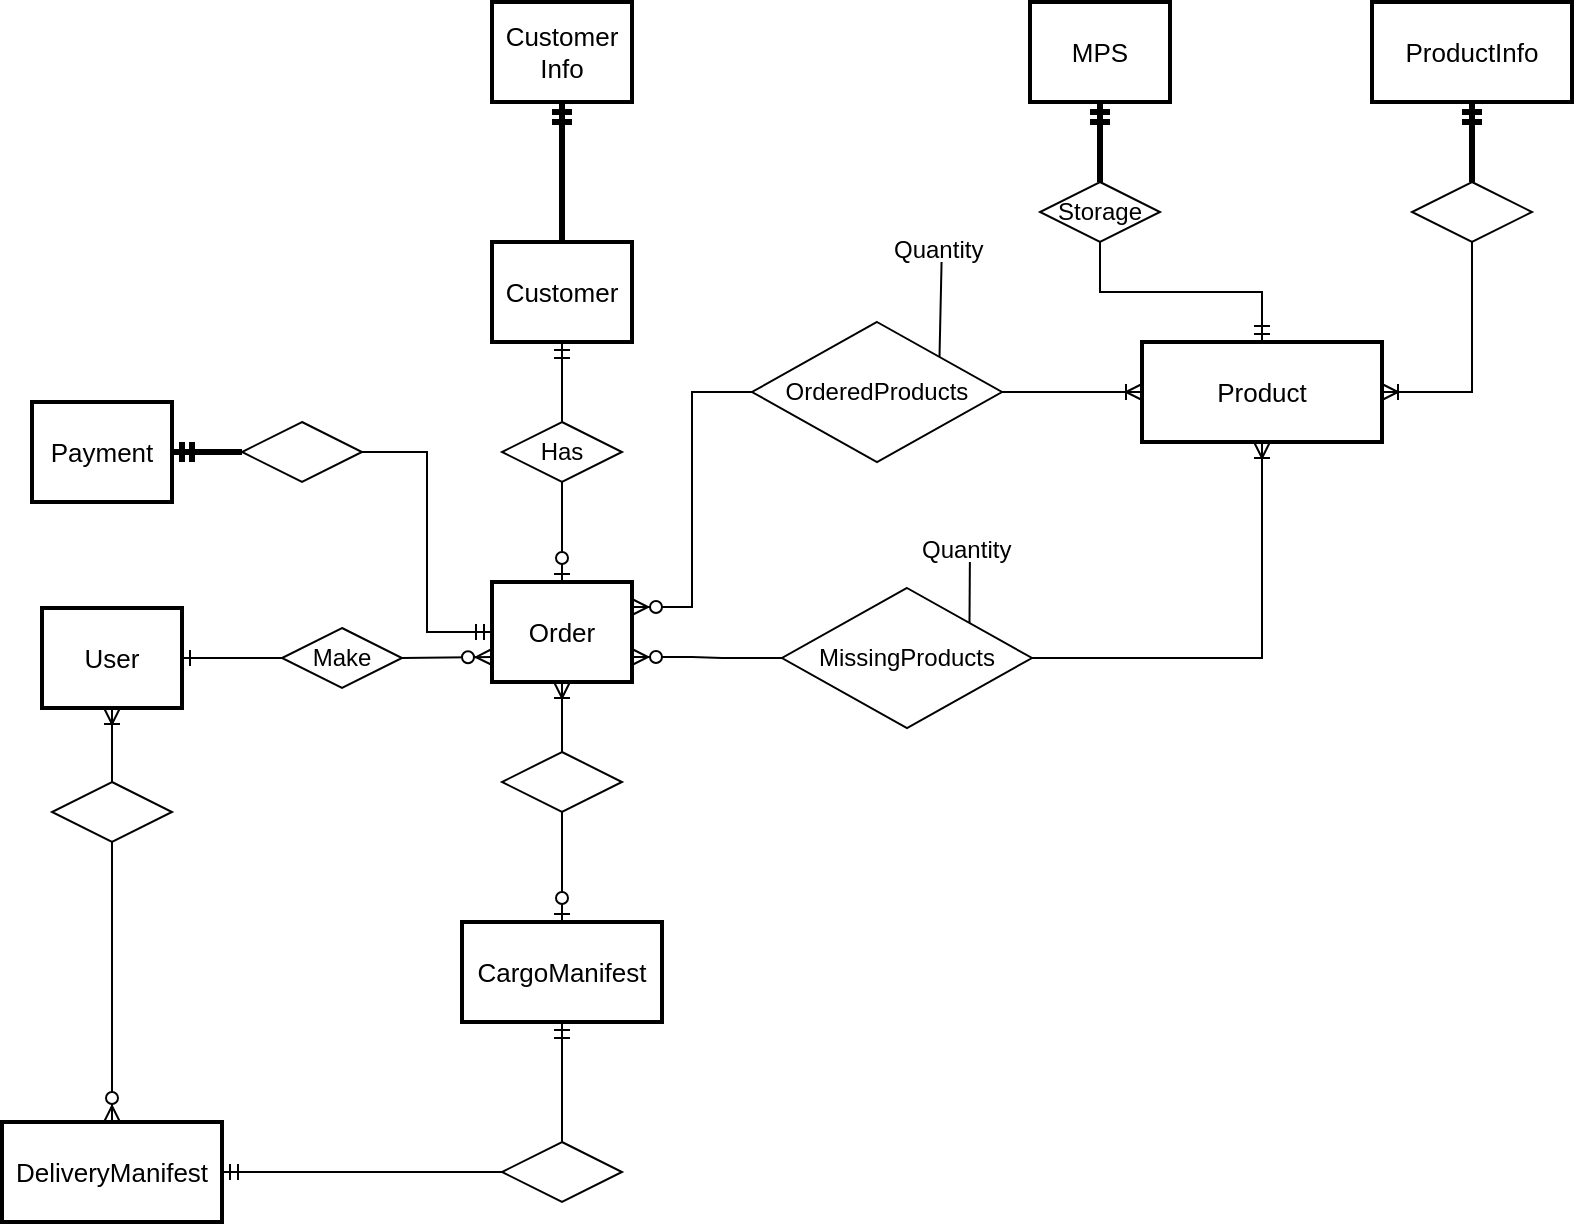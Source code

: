 <mxfile version="21.3.2" type="device">
  <diagram id="fc1f3b67-3c9b-b1b3-7705-706421d27264" name="ERD Habit Tracker app">
    <mxGraphModel dx="1674" dy="796" grid="1" gridSize="10" guides="1" tooltips="1" connect="1" arrows="1" fold="1" page="1" pageScale="1" pageWidth="850" pageHeight="1100" background="none" math="0" shadow="0">
      <root>
        <mxCell id="0" />
        <mxCell id="1" parent="0" />
        <mxCell id="4a63a70a29bb4ada-19" value="Order" style="strokeWidth=2;whiteSpace=wrap;html=1;align=center;fontSize=13;fontFamily=Helvetica;shadow=0;" parent="1" vertex="1">
          <mxGeometry x="295" y="330" width="70" height="50" as="geometry" />
        </mxCell>
        <mxCell id="zjym_Dsfzuyl0e8LM0LR-1" value="User" style="strokeWidth=2;whiteSpace=wrap;html=1;align=center;fontSize=13;fontFamily=Helvetica;shadow=0;" parent="1" vertex="1">
          <mxGeometry x="70" y="343" width="70" height="50" as="geometry" />
        </mxCell>
        <mxCell id="zjym_Dsfzuyl0e8LM0LR-2" value="Customer" style="strokeWidth=2;whiteSpace=wrap;html=1;align=center;fontSize=13;fontFamily=Helvetica;shadow=0;" parent="1" vertex="1">
          <mxGeometry x="295" y="160" width="70" height="50" as="geometry" />
        </mxCell>
        <mxCell id="zjym_Dsfzuyl0e8LM0LR-3" value="Product" style="strokeWidth=2;whiteSpace=wrap;html=1;align=center;fontSize=13;fontFamily=Helvetica;shadow=0;" parent="1" vertex="1">
          <mxGeometry x="620" y="210" width="120" height="50" as="geometry" />
        </mxCell>
        <mxCell id="zjym_Dsfzuyl0e8LM0LR-11" value="CargoManifest" style="strokeWidth=2;whiteSpace=wrap;html=1;align=center;fontSize=13;fontFamily=Helvetica;shadow=0;" parent="1" vertex="1">
          <mxGeometry x="280" y="500" width="100" height="50" as="geometry" />
        </mxCell>
        <mxCell id="zjym_Dsfzuyl0e8LM0LR-15" value="MPS" style="strokeWidth=2;whiteSpace=wrap;html=1;align=center;fontSize=13;fontFamily=Helvetica;shadow=0;" parent="1" vertex="1">
          <mxGeometry x="564" y="40" width="70" height="50" as="geometry" />
        </mxCell>
        <mxCell id="zjym_Dsfzuyl0e8LM0LR-17" value="Make" style="rhombus;whiteSpace=wrap;html=1;shadow=0;" parent="1" vertex="1">
          <mxGeometry x="190" y="353" width="60" height="30" as="geometry" />
        </mxCell>
        <mxCell id="zjym_Dsfzuyl0e8LM0LR-21" value="" style="edgeStyle=entityRelationEdgeStyle;fontSize=12;html=1;endArrow=ERone;endFill=1;rounded=0;exitX=0;exitY=0.5;exitDx=0;exitDy=0;entryX=1;entryY=0.5;entryDx=0;entryDy=0;" parent="1" source="zjym_Dsfzuyl0e8LM0LR-17" target="zjym_Dsfzuyl0e8LM0LR-1" edge="1">
          <mxGeometry width="100" height="100" relative="1" as="geometry">
            <mxPoint x="190" y="410" as="sourcePoint" />
            <mxPoint x="230" y="410" as="targetPoint" />
          </mxGeometry>
        </mxCell>
        <mxCell id="zjym_Dsfzuyl0e8LM0LR-22" value="Storage" style="rhombus;whiteSpace=wrap;html=1;shadow=0;" parent="1" vertex="1">
          <mxGeometry x="569" y="130" width="60" height="30" as="geometry" />
        </mxCell>
        <mxCell id="zjym_Dsfzuyl0e8LM0LR-25" value="" style="fontSize=12;html=1;endArrow=ERmandOne;rounded=0;entryX=0.5;entryY=1;entryDx=0;entryDy=0;strokeWidth=3;edgeStyle=orthogonalEdgeStyle;" parent="1" source="zjym_Dsfzuyl0e8LM0LR-22" target="zjym_Dsfzuyl0e8LM0LR-15" edge="1">
          <mxGeometry width="100" height="100" relative="1" as="geometry">
            <mxPoint x="680" y="110" as="sourcePoint" />
            <mxPoint x="890" y="200" as="targetPoint" />
          </mxGeometry>
        </mxCell>
        <mxCell id="zjym_Dsfzuyl0e8LM0LR-26" value="" style="fontSize=12;html=1;endArrow=ERmandOne;rounded=0;entryX=0.5;entryY=0;entryDx=0;entryDy=0;exitX=0.5;exitY=1;exitDx=0;exitDy=0;edgeStyle=orthogonalEdgeStyle;" parent="1" source="zjym_Dsfzuyl0e8LM0LR-22" target="zjym_Dsfzuyl0e8LM0LR-3" edge="1">
          <mxGeometry width="100" height="100" relative="1" as="geometry">
            <mxPoint x="690" y="120" as="sourcePoint" />
            <mxPoint x="690" y="80" as="targetPoint" />
          </mxGeometry>
        </mxCell>
        <mxCell id="zjym_Dsfzuyl0e8LM0LR-27" value="Has" style="rhombus;whiteSpace=wrap;html=1;shadow=0;" parent="1" vertex="1">
          <mxGeometry x="300" y="250" width="60" height="30" as="geometry" />
        </mxCell>
        <mxCell id="zjym_Dsfzuyl0e8LM0LR-28" value="" style="fontSize=12;html=1;endArrow=ERmandOne;rounded=0;" parent="1" source="zjym_Dsfzuyl0e8LM0LR-27" target="zjym_Dsfzuyl0e8LM0LR-2" edge="1">
          <mxGeometry width="100" height="100" relative="1" as="geometry">
            <mxPoint x="325" y="250" as="sourcePoint" />
            <mxPoint x="325" y="210" as="targetPoint" />
          </mxGeometry>
        </mxCell>
        <mxCell id="zjym_Dsfzuyl0e8LM0LR-30" value="DeliveryManifest" style="strokeWidth=2;whiteSpace=wrap;html=1;align=center;fontSize=13;fontFamily=Helvetica;shadow=0;" parent="1" vertex="1">
          <mxGeometry x="50" y="600" width="110" height="50" as="geometry" />
        </mxCell>
        <mxCell id="zjym_Dsfzuyl0e8LM0LR-31" value="" style="rhombus;whiteSpace=wrap;html=1;shadow=0;" parent="1" vertex="1">
          <mxGeometry x="75" y="430" width="60" height="30" as="geometry" />
        </mxCell>
        <mxCell id="zjym_Dsfzuyl0e8LM0LR-37" value="" style="fontSize=12;html=1;endArrow=ERzeroToOne;endFill=1;rounded=0;exitX=0.5;exitY=1;exitDx=0;exitDy=0;entryX=0.5;entryY=0;entryDx=0;entryDy=0;" parent="1" source="zjym_Dsfzuyl0e8LM0LR-27" target="4a63a70a29bb4ada-19" edge="1">
          <mxGeometry width="100" height="100" relative="1" as="geometry">
            <mxPoint x="260" y="365" as="sourcePoint" />
            <mxPoint x="300" y="365" as="targetPoint" />
          </mxGeometry>
        </mxCell>
        <mxCell id="zjym_Dsfzuyl0e8LM0LR-40" value="" style="rhombus;whiteSpace=wrap;html=1;shadow=0;" parent="1" vertex="1">
          <mxGeometry x="300" y="610" width="60" height="30" as="geometry" />
        </mxCell>
        <mxCell id="zjym_Dsfzuyl0e8LM0LR-43" value="" style="rhombus;whiteSpace=wrap;html=1;shadow=0;" parent="1" vertex="1">
          <mxGeometry x="300" y="415" width="60" height="30" as="geometry" />
        </mxCell>
        <mxCell id="zjym_Dsfzuyl0e8LM0LR-44" value="" style="fontSize=12;html=1;endArrow=ERzeroToOne;endFill=1;rounded=0;exitX=0.5;exitY=1;exitDx=0;exitDy=0;entryX=0.5;entryY=0;entryDx=0;entryDy=0;edgeStyle=orthogonalEdgeStyle;" parent="1" source="zjym_Dsfzuyl0e8LM0LR-43" target="zjym_Dsfzuyl0e8LM0LR-11" edge="1">
          <mxGeometry width="100" height="100" relative="1" as="geometry">
            <mxPoint x="490" y="375" as="sourcePoint" />
            <mxPoint x="230" y="525" as="targetPoint" />
          </mxGeometry>
        </mxCell>
        <mxCell id="zjym_Dsfzuyl0e8LM0LR-45" value="" style="fontSize=12;html=1;endArrow=ERoneToMany;rounded=0;exitX=0.5;exitY=0;exitDx=0;exitDy=0;entryX=0.5;entryY=1;entryDx=0;entryDy=0;edgeStyle=orthogonalEdgeStyle;" parent="1" source="zjym_Dsfzuyl0e8LM0LR-43" target="4a63a70a29bb4ada-19" edge="1">
          <mxGeometry width="100" height="100" relative="1" as="geometry">
            <mxPoint x="440" y="480" as="sourcePoint" />
            <mxPoint x="370" y="380" as="targetPoint" />
          </mxGeometry>
        </mxCell>
        <mxCell id="zjym_Dsfzuyl0e8LM0LR-46" value="OrderedProducts" style="rhombus;whiteSpace=wrap;html=1;shadow=0;" parent="1" vertex="1">
          <mxGeometry x="425" y="200" width="125" height="70" as="geometry" />
        </mxCell>
        <mxCell id="zjym_Dsfzuyl0e8LM0LR-47" value="" style="edgeStyle=entityRelationEdgeStyle;fontSize=12;html=1;endArrow=ERzeroToMany;endFill=1;rounded=0;entryX=1;entryY=0.25;entryDx=0;entryDy=0;exitX=0;exitY=0.5;exitDx=0;exitDy=0;" parent="1" source="zjym_Dsfzuyl0e8LM0LR-46" target="4a63a70a29bb4ada-19" edge="1">
          <mxGeometry width="100" height="100" relative="1" as="geometry">
            <mxPoint x="370" y="480" as="sourcePoint" />
            <mxPoint x="470" y="380" as="targetPoint" />
          </mxGeometry>
        </mxCell>
        <mxCell id="zjym_Dsfzuyl0e8LM0LR-48" value="" style="edgeStyle=entityRelationEdgeStyle;fontSize=12;html=1;endArrow=ERoneToMany;rounded=0;entryX=0;entryY=0.5;entryDx=0;entryDy=0;exitX=1;exitY=0.5;exitDx=0;exitDy=0;" parent="1" source="zjym_Dsfzuyl0e8LM0LR-46" target="zjym_Dsfzuyl0e8LM0LR-3" edge="1">
          <mxGeometry width="100" height="100" relative="1" as="geometry">
            <mxPoint x="370" y="480" as="sourcePoint" />
            <mxPoint x="470" y="380" as="targetPoint" />
          </mxGeometry>
        </mxCell>
        <mxCell id="zjym_Dsfzuyl0e8LM0LR-52" value="Quantity" style="text;strokeColor=none;fillColor=none;spacingLeft=4;spacingRight=4;overflow=hidden;rotatable=0;points=[[0,0.5],[1,0.5]];portConstraint=eastwest;fontSize=12;" parent="1" vertex="1">
          <mxGeometry x="490" y="150" width="60" height="20" as="geometry" />
        </mxCell>
        <mxCell id="zjym_Dsfzuyl0e8LM0LR-55" value="" style="endArrow=none;html=1;rounded=0;exitX=1;exitY=0;exitDx=0;exitDy=0;" parent="1" source="zjym_Dsfzuyl0e8LM0LR-46" target="zjym_Dsfzuyl0e8LM0LR-52" edge="1">
          <mxGeometry relative="1" as="geometry">
            <mxPoint x="380" y="310" as="sourcePoint" />
            <mxPoint x="540" y="310" as="targetPoint" />
          </mxGeometry>
        </mxCell>
        <mxCell id="tHHhSHE9g-unbZuYOxYO-2" value="" style="fontSize=12;html=1;endArrow=ERzeroToMany;endFill=1;rounded=0;exitX=0.5;exitY=1;exitDx=0;exitDy=0;entryX=0.5;entryY=0;entryDx=0;entryDy=0;" parent="1" source="zjym_Dsfzuyl0e8LM0LR-31" target="zjym_Dsfzuyl0e8LM0LR-30" edge="1">
          <mxGeometry width="100" height="100" relative="1" as="geometry">
            <mxPoint x="140" y="485" as="sourcePoint" />
            <mxPoint x="240" y="385" as="targetPoint" />
          </mxGeometry>
        </mxCell>
        <mxCell id="tHHhSHE9g-unbZuYOxYO-4" value="" style="fontSize=12;html=1;endArrow=ERzeroToMany;endFill=1;rounded=0;exitX=1;exitY=0.5;exitDx=0;exitDy=0;entryX=0;entryY=0.75;entryDx=0;entryDy=0;" parent="1" source="zjym_Dsfzuyl0e8LM0LR-17" target="4a63a70a29bb4ada-19" edge="1">
          <mxGeometry width="100" height="100" relative="1" as="geometry">
            <mxPoint x="115" y="460" as="sourcePoint" />
            <mxPoint x="115" y="510" as="targetPoint" />
          </mxGeometry>
        </mxCell>
        <mxCell id="tP17oHUK5N-2ztj91m9C-2" value="MissingProducts" style="rhombus;whiteSpace=wrap;html=1;shadow=0;" parent="1" vertex="1">
          <mxGeometry x="440" y="333" width="125" height="70" as="geometry" />
        </mxCell>
        <mxCell id="tP17oHUK5N-2ztj91m9C-3" value="" style="edgeStyle=entityRelationEdgeStyle;fontSize=12;html=1;endArrow=ERzeroToMany;endFill=1;rounded=0;entryX=1;entryY=0.75;entryDx=0;entryDy=0;exitX=0;exitY=0.5;exitDx=0;exitDy=0;" parent="1" source="tP17oHUK5N-2ztj91m9C-2" target="4a63a70a29bb4ada-19" edge="1">
          <mxGeometry width="100" height="100" relative="1" as="geometry">
            <mxPoint x="435" y="245" as="sourcePoint" />
            <mxPoint x="375" y="365" as="targetPoint" />
          </mxGeometry>
        </mxCell>
        <mxCell id="tP17oHUK5N-2ztj91m9C-4" value="" style="edgeStyle=orthogonalEdgeStyle;fontSize=12;html=1;endArrow=ERoneToMany;rounded=0;exitX=1;exitY=0.5;exitDx=0;exitDy=0;entryX=0.5;entryY=1;entryDx=0;entryDy=0;" parent="1" source="tP17oHUK5N-2ztj91m9C-2" target="zjym_Dsfzuyl0e8LM0LR-3" edge="1">
          <mxGeometry width="100" height="100" relative="1" as="geometry">
            <mxPoint x="560" y="245" as="sourcePoint" />
            <mxPoint x="630" y="245" as="targetPoint" />
          </mxGeometry>
        </mxCell>
        <mxCell id="tP17oHUK5N-2ztj91m9C-5" value="Quantity" style="text;strokeColor=none;fillColor=none;spacingLeft=4;spacingRight=4;overflow=hidden;rotatable=0;points=[[0,0.5],[1,0.5]];portConstraint=eastwest;fontSize=12;" parent="1" vertex="1">
          <mxGeometry x="504" y="300" width="60" height="20" as="geometry" />
        </mxCell>
        <mxCell id="tP17oHUK5N-2ztj91m9C-6" value="" style="endArrow=none;html=1;rounded=0;exitX=1;exitY=0;exitDx=0;exitDy=0;" parent="1" source="tP17oHUK5N-2ztj91m9C-2" target="tP17oHUK5N-2ztj91m9C-5" edge="1">
          <mxGeometry relative="1" as="geometry">
            <mxPoint x="548.211" y="348.998" as="sourcePoint" />
            <mxPoint x="590" y="440" as="targetPoint" />
          </mxGeometry>
        </mxCell>
        <mxCell id="eB0scZXVC4urR15_1VLf-1" value="Payment" style="strokeWidth=2;whiteSpace=wrap;html=1;align=center;fontSize=13;fontFamily=Helvetica;shadow=0;" parent="1" vertex="1">
          <mxGeometry x="65" y="240" width="70" height="50" as="geometry" />
        </mxCell>
        <mxCell id="eB0scZXVC4urR15_1VLf-2" value="" style="rhombus;whiteSpace=wrap;html=1;shadow=0;" parent="1" vertex="1">
          <mxGeometry x="170" y="250" width="60" height="30" as="geometry" />
        </mxCell>
        <mxCell id="eB0scZXVC4urR15_1VLf-3" value="" style="fontSize=12;html=1;endArrow=ERmandOne;rounded=0;exitX=1;exitY=0.5;exitDx=0;exitDy=0;entryX=0;entryY=0.5;entryDx=0;entryDy=0;edgeStyle=orthogonalEdgeStyle;" parent="1" source="eB0scZXVC4urR15_1VLf-2" target="4a63a70a29bb4ada-19" edge="1">
          <mxGeometry width="100" height="100" relative="1" as="geometry">
            <mxPoint x="340" y="260" as="sourcePoint" />
            <mxPoint x="340" y="220" as="targetPoint" />
          </mxGeometry>
        </mxCell>
        <mxCell id="eB0scZXVC4urR15_1VLf-4" value="" style="fontSize=12;html=1;endArrow=ERmandOne;rounded=0;exitX=0;exitY=0.5;exitDx=0;exitDy=0;entryX=1;entryY=0.5;entryDx=0;entryDy=0;edgeStyle=orthogonalEdgeStyle;strokeWidth=3;" parent="1" source="eB0scZXVC4urR15_1VLf-2" target="eB0scZXVC4urR15_1VLf-1" edge="1">
          <mxGeometry width="100" height="100" relative="1" as="geometry">
            <mxPoint x="280" y="295" as="sourcePoint" />
            <mxPoint x="305" y="365" as="targetPoint" />
          </mxGeometry>
        </mxCell>
        <mxCell id="9SBdAsA8HXev21idvt50-1" value="Customer&lt;br&gt;Info" style="strokeWidth=2;whiteSpace=wrap;html=1;align=center;fontSize=13;fontFamily=Helvetica;shadow=0;" parent="1" vertex="1">
          <mxGeometry x="295" y="40" width="70" height="50" as="geometry" />
        </mxCell>
        <mxCell id="9SBdAsA8HXev21idvt50-2" value="" style="fontSize=12;html=1;endArrow=ERmandOne;rounded=0;entryX=0.5;entryY=1;entryDx=0;entryDy=0;edgeStyle=orthogonalEdgeStyle;strokeWidth=3;exitX=0.5;exitY=0;exitDx=0;exitDy=0;" parent="1" source="zjym_Dsfzuyl0e8LM0LR-2" target="9SBdAsA8HXev21idvt50-1" edge="1">
          <mxGeometry width="100" height="100" relative="1" as="geometry">
            <mxPoint x="345" y="160" as="sourcePoint" />
            <mxPoint x="530" y="225" as="targetPoint" />
          </mxGeometry>
        </mxCell>
        <mxCell id="2" value="ProductInfo" style="strokeWidth=2;whiteSpace=wrap;html=1;align=center;fontSize=13;fontFamily=Helvetica;shadow=0;" parent="1" vertex="1">
          <mxGeometry x="735" y="40" width="100" height="50" as="geometry" />
        </mxCell>
        <mxCell id="4" value="" style="rhombus;whiteSpace=wrap;html=1;shadow=0;" parent="1" vertex="1">
          <mxGeometry x="755" y="130" width="60" height="30" as="geometry" />
        </mxCell>
        <mxCell id="5" value="" style="fontSize=12;html=1;endArrow=ERmandOne;rounded=0;strokeWidth=3;edgeStyle=orthogonalEdgeStyle;" parent="1" source="4" target="2" edge="1">
          <mxGeometry width="100" height="100" relative="1" as="geometry">
            <mxPoint x="690" y="120" as="sourcePoint" />
            <mxPoint x="790" y="110" as="targetPoint" />
          </mxGeometry>
        </mxCell>
        <mxCell id="6" value="" style="fontSize=12;html=1;endArrow=ERoneToMany;exitX=0.5;exitY=1;exitDx=0;exitDy=0;edgeStyle=orthogonalEdgeStyle;entryX=1;entryY=0.5;entryDx=0;entryDy=0;elbow=vertical;rounded=0;" parent="1" source="4" target="zjym_Dsfzuyl0e8LM0LR-3" edge="1">
          <mxGeometry width="100" height="100" relative="1" as="geometry">
            <mxPoint x="690" y="520" as="sourcePoint" />
            <mxPoint x="790" y="420" as="targetPoint" />
          </mxGeometry>
        </mxCell>
        <mxCell id="8" value="" style="fontSize=12;html=1;endArrow=ERoneToMany;rounded=0;elbow=vertical;exitX=0.5;exitY=0;exitDx=0;exitDy=0;entryX=0.5;entryY=1;entryDx=0;entryDy=0;" parent="1" source="zjym_Dsfzuyl0e8LM0LR-31" target="zjym_Dsfzuyl0e8LM0LR-1" edge="1">
          <mxGeometry width="100" height="100" relative="1" as="geometry">
            <mxPoint x="160" y="480" as="sourcePoint" />
            <mxPoint x="260" y="380" as="targetPoint" />
          </mxGeometry>
        </mxCell>
        <mxCell id="B2VtBoNcFOkc6Dsr5mIo-9" value="" style="fontSize=12;html=1;endArrow=ERmandOne;rounded=0;entryX=0.5;entryY=1;entryDx=0;entryDy=0;exitX=0.5;exitY=0;exitDx=0;exitDy=0;" edge="1" parent="1" source="zjym_Dsfzuyl0e8LM0LR-40" target="zjym_Dsfzuyl0e8LM0LR-11">
          <mxGeometry width="100" height="100" relative="1" as="geometry">
            <mxPoint x="440" y="610" as="sourcePoint" />
            <mxPoint x="440" y="570" as="targetPoint" />
            <Array as="points" />
          </mxGeometry>
        </mxCell>
        <mxCell id="B2VtBoNcFOkc6Dsr5mIo-10" value="" style="fontSize=12;html=1;endArrow=ERmandOne;rounded=0;entryX=1;entryY=0.5;entryDx=0;entryDy=0;exitX=0;exitY=0.5;exitDx=0;exitDy=0;" edge="1" parent="1" source="zjym_Dsfzuyl0e8LM0LR-40" target="zjym_Dsfzuyl0e8LM0LR-30">
          <mxGeometry width="100" height="100" relative="1" as="geometry">
            <mxPoint x="230" y="700" as="sourcePoint" />
            <mxPoint x="230" y="640" as="targetPoint" />
            <Array as="points" />
          </mxGeometry>
        </mxCell>
      </root>
    </mxGraphModel>
  </diagram>
</mxfile>
